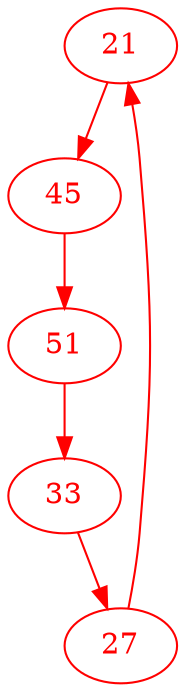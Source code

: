 digraph g{
node [color = red, fontcolor=red]; 21 27 33 45 51 ;
21 -> 45 [color=red] ;
27 -> 21 [color=red] ;
33 -> 27 [color=red] ;
45 -> 51 [color=red] ;
51 -> 33 [color=red] ;
}